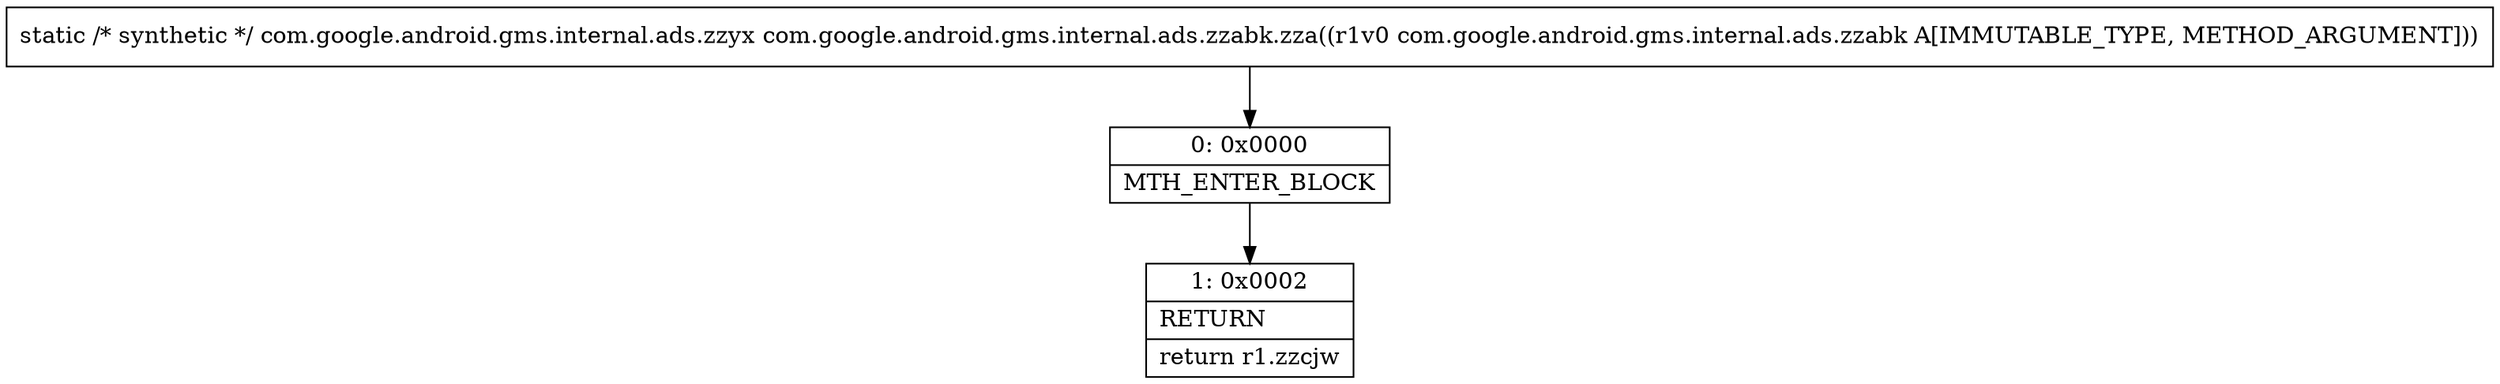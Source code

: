 digraph "CFG forcom.google.android.gms.internal.ads.zzabk.zza(Lcom\/google\/android\/gms\/internal\/ads\/zzabk;)Lcom\/google\/android\/gms\/internal\/ads\/zzyx;" {
Node_0 [shape=record,label="{0\:\ 0x0000|MTH_ENTER_BLOCK\l}"];
Node_1 [shape=record,label="{1\:\ 0x0002|RETURN\l|return r1.zzcjw\l}"];
MethodNode[shape=record,label="{static \/* synthetic *\/ com.google.android.gms.internal.ads.zzyx com.google.android.gms.internal.ads.zzabk.zza((r1v0 com.google.android.gms.internal.ads.zzabk A[IMMUTABLE_TYPE, METHOD_ARGUMENT])) }"];
MethodNode -> Node_0;
Node_0 -> Node_1;
}

